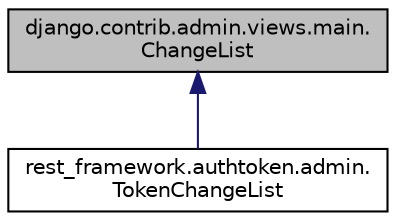 digraph "django.contrib.admin.views.main.ChangeList"
{
 // LATEX_PDF_SIZE
  edge [fontname="Helvetica",fontsize="10",labelfontname="Helvetica",labelfontsize="10"];
  node [fontname="Helvetica",fontsize="10",shape=record];
  Node1 [label="django.contrib.admin.views.main.\lChangeList",height=0.2,width=0.4,color="black", fillcolor="grey75", style="filled", fontcolor="black",tooltip=" "];
  Node1 -> Node2 [dir="back",color="midnightblue",fontsize="10",style="solid"];
  Node2 [label="rest_framework.authtoken.admin.\lTokenChangeList",height=0.2,width=0.4,color="black", fillcolor="white", style="filled",URL="$classrest__framework_1_1authtoken_1_1admin_1_1_token_change_list.html",tooltip=" "];
}
